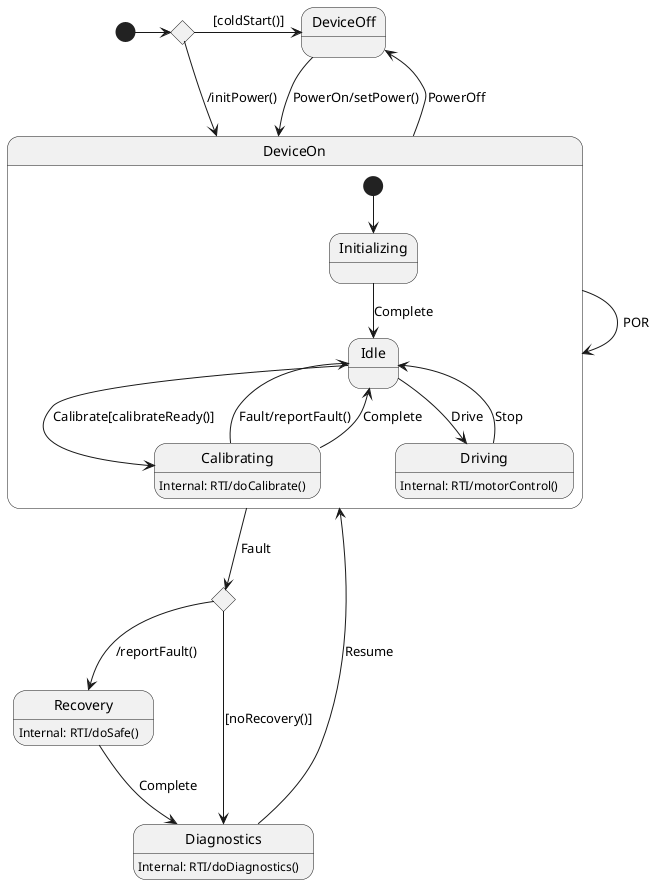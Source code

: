 
@startuml

state DeviceOff

state DeviceOn {
    [*] --> Initializing

    state Initializing

    state Idle

    state Calibrating {
        Calibrating:Internal: RTI/doCalibrate()
    }

    state Driving {
        Driving:Internal: RTI/motorControl()
    }

    Initializing --> Idle: Complete
    Idle --> Driving: Drive
    Idle --> Calibrating: Calibrate[calibrateReady()]
    Calibrating --> Idle: Fault/reportFault()
    Calibrating --> Idle: Complete
    Driving --> Idle: Stop
}

state g1 <<choice>>

[*] -> g1
g1 -> DeviceOff: [coldStart()]
g1 -> DeviceOn:/initPower()

state Recovery {
    Recovery:Internal: RTI/doSafe()
}

state Diagnostics {
    Diagnostics:Internal: RTI/doDiagnostics()
}
state g2 <<choice>>

DeviceOff --> DeviceOn: PowerOn/setPower()
DeviceOn --> DeviceOff: PowerOff
DeviceOn --> g2: Fault
g2 --> Recovery: /reportFault()
g2 --> Diagnostics: [noRecovery()]
Diagnostics --> DeviceOn: Resume
Recovery --> Diagnostics: Complete
DeviceOn --> DeviceOn: POR


@enduml
